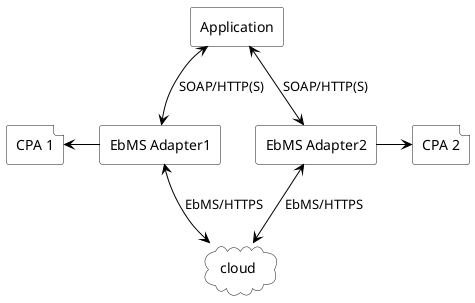 @startuml
skinparam BackgroundColor transparent
skinparam componentStyle rectangle
skinparam compnentBackgroundColor #White
skinparam ArrowColor #Black

[Application] as app #White
[EbMS Adapter1] as ebms1 #White
[EbMS Adapter2] as ebms2 #White
cloud cloud as cloud #White
file "CPA 1" as file1 #White
file "CPA 2" as file2 #White

app <--> ebms1 : SOAP/HTTP(S)
app <--> ebms2 : SOAP/HTTP(S)
ebms1 <--> cloud : EbMS/HTTPS
ebms2 <--> cloud : EbMS/HTTPS
ebms1 -le-> file1
ebms2 -ri-> file2

@enduml